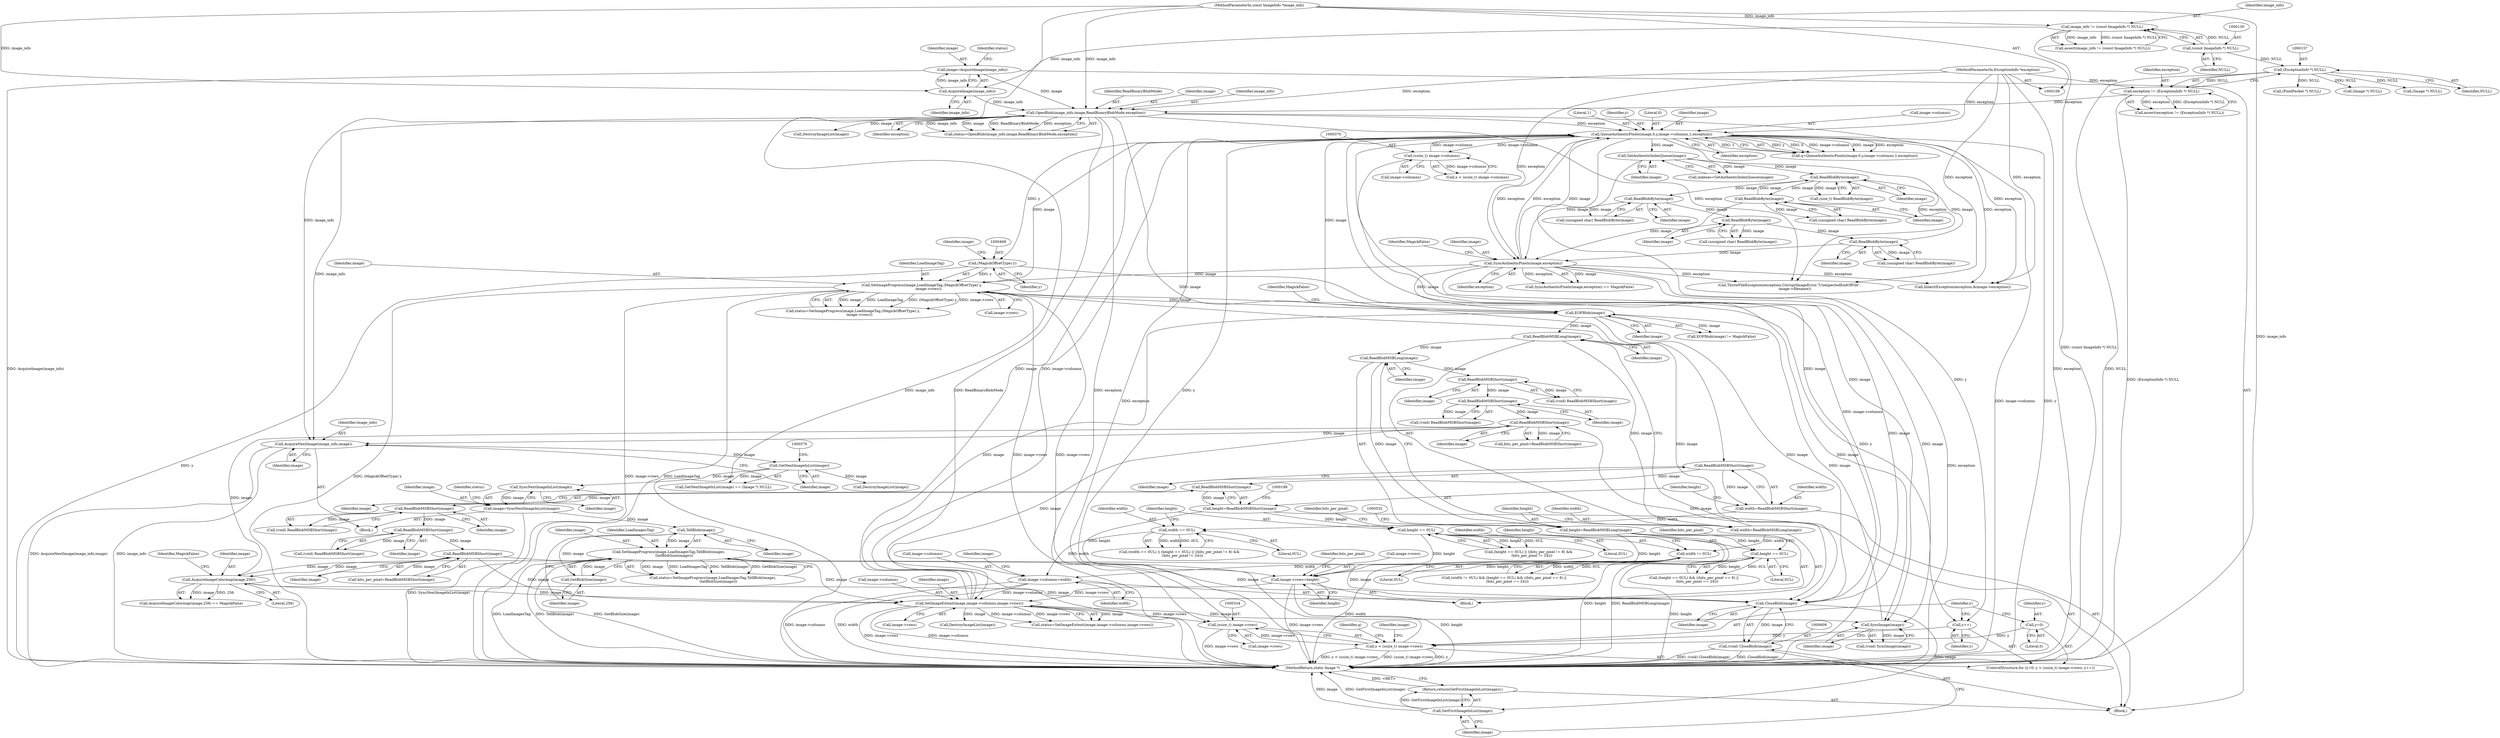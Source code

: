 digraph "0_ImageMagick_f6e9d0d9955e85bdd7540b251cd50d598dacc5e6_47@pointer" {
"1000610" [label="(Call,CloseBlob(image))"];
"1000343" [label="(Call,QueueAuthenticPixels(image,0,y,image->columns,1,exception))"];
"1000464" [label="(Call,SetImageProgress(image,LoadImageTag,(MagickOffsetType) y,\n            image->rows))"];
"1000448" [label="(Call,SyncAuthenticPixels(image,exception))"];
"1000397" [label="(Call,ReadBlobByte(image))"];
"1000386" [label="(Call,ReadBlobByte(image))"];
"1000420" [label="(Call,ReadBlobByte(image))"];
"1000413" [label="(Call,ReadBlobByte(image))"];
"1000406" [label="(Call,ReadBlobByte(image))"];
"1000361" [label="(Call,GetAuthenticIndexQueue(image))"];
"1000110" [label="(MethodParameterIn,ExceptionInfo *exception)"];
"1000467" [label="(Call,(MagickOffsetType) y)"];
"1000333" [label="(Call,(ssize_t) image->rows)"];
"1000282" [label="(Call,SetImageExtent(image,image->columns,image->rows))"];
"1000207" [label="(Call,ReadBlobMSBShort(image))"];
"1000203" [label="(Call,ReadBlobMSBShort(image))"];
"1000199" [label="(Call,ReadBlobMSBShort(image))"];
"1000195" [label="(Call,ReadBlobMSBShort(image))"];
"1000191" [label="(Call,ReadBlobMSBShort(image))"];
"1000171" [label="(Call,OpenBlob(image_info,image,ReadBinaryBlobMode,exception))"];
"1000167" [label="(Call,AcquireImage(image_info))"];
"1000127" [label="(Call,image_info != (const ImageInfo *) NULL)"];
"1000109" [label="(MethodParameterIn,const ImageInfo *image_info)"];
"1000129" [label="(Call,(const ImageInfo *) NULL)"];
"1000165" [label="(Call,image=AcquireImage(image_info))"];
"1000154" [label="(Call,exception != (ExceptionInfo *) NULL)"];
"1000156" [label="(Call,(ExceptionInfo *) NULL)"];
"1000541" [label="(Call,ReadBlobMSBShort(image))"];
"1000537" [label="(Call,ReadBlobMSBShort(image))"];
"1000533" [label="(Call,ReadBlobMSBShort(image))"];
"1000529" [label="(Call,ReadBlobMSBLong(image))"];
"1000525" [label="(Call,ReadBlobMSBLong(image))"];
"1000490" [label="(Call,EOFBlob(image))"];
"1000486" [label="(Call,SyncImage(image))"];
"1000593" [label="(Call,SetImageProgress(image,LoadImagesTag,TellBlob(image),\n          GetBlobSize(image)))"];
"1000598" [label="(Call,GetBlobSize(image))"];
"1000596" [label="(Call,TellBlob(image))"];
"1000587" [label="(Call,image=SyncNextImageInList(image))"];
"1000589" [label="(Call,SyncNextImageInList(image))"];
"1000573" [label="(Call,GetNextImageInList(image))"];
"1000568" [label="(Call,AcquireNextImage(image_info,image))"];
"1000246" [label="(Call,AcquireImageColormap(image,256))"];
"1000230" [label="(Call,image->columns=width)"];
"1000547" [label="(Call,width != 0UL)"];
"1000523" [label="(Call,width=ReadBlobMSBLong(image))"];
"1000211" [label="(Call,width == 0UL)"];
"1000189" [label="(Call,width=ReadBlobMSBShort(image))"];
"1000235" [label="(Call,image->rows=height)"];
"1000193" [label="(Call,height=ReadBlobMSBShort(image))"];
"1000215" [label="(Call,height == 0UL)"];
"1000527" [label="(Call,height=ReadBlobMSBLong(image))"];
"1000551" [label="(Call,height == 0UL)"];
"1000331" [label="(Call,y < (ssize_t) image->rows)"];
"1000338" [label="(Call,y++)"];
"1000328" [label="(Call,y=0)"];
"1000369" [label="(Call,(ssize_t) image->columns)"];
"1000608" [label="(Call,(void) CloseBlob(image))"];
"1000613" [label="(Call,GetFirstImageInList(image))"];
"1000612" [label="(Return,return(GetFirstImageInList(image));)"];
"1000204" [label="(Identifier,image)"];
"1000335" [label="(Call,image->rows)"];
"1000469" [label="(Identifier,y)"];
"1000528" [label="(Identifier,height)"];
"1000170" [label="(Identifier,status)"];
"1000546" [label="(Call,(width != 0UL) && (height == 0UL) && ((bits_per_pixel == 8) ||\n      (bits_per_pixel == 24)))"];
"1000191" [label="(Call,ReadBlobMSBShort(image))"];
"1000398" [label="(Identifier,image)"];
"1000284" [label="(Call,image->columns)"];
"1000581" [label="(Call,DestroyImageList(image))"];
"1000217" [label="(Literal,0UL)"];
"1000343" [label="(Call,QueueAuthenticPixels(image,0,y,image->columns,1,exception))"];
"1000153" [label="(Call,assert(exception != (ExceptionInfo *) NULL))"];
"1000397" [label="(Call,ReadBlobByte(image))"];
"1000612" [label="(Return,return(GetFirstImageInList(image));)"];
"1000533" [label="(Call,ReadBlobMSBShort(image))"];
"1000592" [label="(Identifier,status)"];
"1000194" [label="(Identifier,height)"];
"1000597" [label="(Identifier,image)"];
"1000384" [label="(Call,(size_t) ReadBlobByte(image))"];
"1000362" [label="(Identifier,image)"];
"1000550" [label="(Call,(height == 0UL) && ((bits_per_pixel == 8) ||\n      (bits_per_pixel == 24)))"];
"1000347" [label="(Call,image->columns)"];
"1000248" [label="(Literal,256)"];
"1000154" [label="(Call,exception != (ExceptionInfo *) NULL)"];
"1000591" [label="(Call,status=SetImageProgress(image,LoadImagesTag,TellBlob(image),\n          GetBlobSize(image)))"];
"1000350" [label="(Literal,1)"];
"1000387" [label="(Identifier,image)"];
"1000190" [label="(Identifier,width)"];
"1000523" [label="(Call,width=ReadBlobMSBLong(image))"];
"1000615" [label="(MethodReturn,static Image *)"];
"1000610" [label="(Call,CloseBlob(image))"];
"1000126" [label="(Call,assert(image_info != (const ImageInfo *) NULL))"];
"1000420" [label="(Call,ReadBlobByte(image))"];
"1000613" [label="(Call,GetFirstImageInList(image))"];
"1000527" [label="(Call,height=ReadBlobMSBLong(image))"];
"1000572" [label="(Call,GetNextImageInList(image) == (Image *) NULL)"];
"1000451" [label="(Identifier,MagickFalse)"];
"1000237" [label="(Identifier,image)"];
"1000570" [label="(Identifier,image)"];
"1000542" [label="(Identifier,image)"];
"1000491" [label="(Identifier,image)"];
"1000369" [label="(Call,(ssize_t) image->columns)"];
"1000573" [label="(Call,GetNextImageInList(image))"];
"1000574" [label="(Identifier,image)"];
"1000524" [label="(Identifier,width)"];
"1000406" [label="(Call,ReadBlobByte(image))"];
"1000551" [label="(Call,height == 0UL)"];
"1000213" [label="(Literal,0UL)"];
"1000448" [label="(Call,SyncAuthenticPixels(image,exception))"];
"1000165" [label="(Call,image=AcquireImage(image_info))"];
"1000567" [label="(Block,)"];
"1000590" [label="(Identifier,image)"];
"1000239" [label="(Identifier,height)"];
"1000183" [label="(Call,DestroyImageList(image))"];
"1000537" [label="(Call,ReadBlobMSBShort(image))"];
"1000193" [label="(Call,height=ReadBlobMSBShort(image))"];
"1000328" [label="(Call,y=0)"];
"1000367" [label="(Call,x < (ssize_t) image->columns)"];
"1000414" [label="(Identifier,image)"];
"1000216" [label="(Identifier,height)"];
"1000156" [label="(Call,(ExceptionInfo *) NULL)"];
"1000481" [label="(Identifier,image)"];
"1000127" [label="(Call,image_info != (const ImageInfo *) NULL)"];
"1000486" [label="(Call,SyncImage(image))"];
"1000346" [label="(Identifier,y)"];
"1000404" [label="(Call,(unsigned char) ReadBlobByte(image))"];
"1000407" [label="(Identifier,image)"];
"1000207" [label="(Call,ReadBlobMSBShort(image))"];
"1000395" [label="(Call,(unsigned char) ReadBlobByte(image))"];
"1000421" [label="(Identifier,image)"];
"1000167" [label="(Call,AcquireImage(image_info))"];
"1000345" [label="(Literal,0)"];
"1000295" [label="(Call,InheritException(exception,&image->exception))"];
"1000333" [label="(Call,(ssize_t) image->rows)"];
"1000593" [label="(Call,SetImageProgress(image,LoadImagesTag,TellBlob(image),\n          GetBlobSize(image)))"];
"1000199" [label="(Call,ReadBlobMSBShort(image))"];
"1000541" [label="(Call,ReadBlobMSBShort(image))"];
"1000192" [label="(Identifier,image)"];
"1000467" [label="(Call,(MagickOffsetType) y)"];
"1000548" [label="(Identifier,width)"];
"1000242" [label="(Identifier,bits_per_pixel)"];
"1000531" [label="(Call,(void) ReadBlobMSBShort(image))"];
"1000283" [label="(Identifier,image)"];
"1000332" [label="(Identifier,y)"];
"1000338" [label="(Call,y++)"];
"1000331" [label="(Call,y < (ssize_t) image->rows)"];
"1000208" [label="(Identifier,image)"];
"1000594" [label="(Identifier,image)"];
"1000171" [label="(Call,OpenBlob(image_info,image,ReadBinaryBlobMode,exception))"];
"1000230" [label="(Call,image->columns=width)"];
"1000215" [label="(Call,height == 0UL)"];
"1000329" [label="(Identifier,y)"];
"1000175" [label="(Identifier,exception)"];
"1000166" [label="(Identifier,image)"];
"1000492" [label="(Identifier,MagickFalse)"];
"1000247" [label="(Identifier,image)"];
"1000249" [label="(Identifier,MagickFalse)"];
"1000327" [label="(ControlStructure,for (y=0; y < (ssize_t) image->rows; y++))"];
"1000246" [label="(Call,AcquireImageColormap(image,256))"];
"1000174" [label="(Identifier,ReadBinaryBlobMode)"];
"1000196" [label="(Identifier,image)"];
"1000568" [label="(Call,AcquireNextImage(image_info,image))"];
"1000212" [label="(Identifier,width)"];
"1000539" [label="(Call,bits_per_pixel=ReadBlobMSBShort(image))"];
"1000552" [label="(Identifier,height)"];
"1000302" [label="(Call,DestroyImageList(image))"];
"1000538" [label="(Identifier,image)"];
"1000195" [label="(Call,ReadBlobMSBShort(image))"];
"1000599" [label="(Identifier,image)"];
"1000234" [label="(Identifier,width)"];
"1000614" [label="(Identifier,image)"];
"1000342" [label="(Identifier,q)"];
"1000534" [label="(Identifier,image)"];
"1000595" [label="(Identifier,LoadImagesTag)"];
"1000361" [label="(Call,GetAuthenticIndexQueue(image))"];
"1000611" [label="(Identifier,image)"];
"1000487" [label="(Identifier,image)"];
"1000490" [label="(Call,EOFBlob(image))"];
"1000351" [label="(Identifier,exception)"];
"1000339" [label="(Identifier,y)"];
"1000553" [label="(Literal,0UL)"];
"1000355" [label="(Call,(PixelPacket *) NULL)"];
"1000189" [label="(Call,width=ReadBlobMSBShort(image))"];
"1000214" [label="(Call,(height == 0UL) || ((bits_per_pixel != 8) &&\n      (bits_per_pixel != 24)))"];
"1000280" [label="(Call,status=SetImageExtent(image,image->columns,image->rows))"];
"1000205" [label="(Call,bits_per_pixel=ReadBlobMSBShort(image))"];
"1000330" [label="(Literal,0)"];
"1000129" [label="(Call,(const ImageInfo *) NULL)"];
"1000530" [label="(Identifier,image)"];
"1000110" [label="(MethodParameterIn,ExceptionInfo *exception)"];
"1000109" [label="(MethodParameterIn,const ImageInfo *image_info)"];
"1000588" [label="(Identifier,image)"];
"1000211" [label="(Call,width == 0UL)"];
"1000231" [label="(Call,image->columns)"];
"1000596" [label="(Call,TellBlob(image))"];
"1000169" [label="(Call,status=OpenBlob(image_info,image,ReadBinaryBlobMode,exception))"];
"1000484" [label="(Call,(void) SyncImage(image))"];
"1000341" [label="(Call,q=QueueAuthenticPixels(image,0,y,image->columns,1,exception))"];
"1000450" [label="(Identifier,exception)"];
"1000282" [label="(Call,SetImageExtent(image,image->columns,image->rows))"];
"1000598" [label="(Call,GetBlobSize(image))"];
"1000526" [label="(Identifier,image)"];
"1000575" [label="(Call,(Image *) NULL)"];
"1000587" [label="(Call,image=SyncNextImageInList(image))"];
"1000128" [label="(Identifier,image_info)"];
"1000471" [label="(Identifier,image)"];
"1000418" [label="(Call,(unsigned char) ReadBlobByte(image))"];
"1000235" [label="(Call,image->rows=height)"];
"1000186" [label="(Call,(Image *) NULL)"];
"1000547" [label="(Call,width != 0UL)"];
"1000489" [label="(Call,EOFBlob(image) != MagickFalse)"];
"1000197" [label="(Call,(void) ReadBlobMSBShort(image))"];
"1000359" [label="(Call,indexes=GetAuthenticIndexQueue(image))"];
"1000556" [label="(Identifier,bits_per_pixel)"];
"1000535" [label="(Call,(void) ReadBlobMSBShort(image))"];
"1000210" [label="(Call,(width == 0UL) || (height == 0UL) || ((bits_per_pixel != 8) &&\n      (bits_per_pixel != 24)))"];
"1000229" [label="(Block,)"];
"1000494" [label="(Call,ThrowFileException(exception,CorruptImageError,\"UnexpectedEndOfFile\",\n          image->filename))"];
"1000155" [label="(Identifier,exception)"];
"1000203" [label="(Call,ReadBlobMSBShort(image))"];
"1000413" [label="(Call,ReadBlobByte(image))"];
"1000201" [label="(Call,(void) ReadBlobMSBShort(image))"];
"1000465" [label="(Identifier,image)"];
"1000173" [label="(Identifier,image)"];
"1000245" [label="(Call,AcquireImageColormap(image,256) == MagickFalse)"];
"1000236" [label="(Call,image->rows)"];
"1000462" [label="(Call,status=SetImageProgress(image,LoadImageTag,(MagickOffsetType) y,\n            image->rows))"];
"1000529" [label="(Call,ReadBlobMSBLong(image))"];
"1000220" [label="(Identifier,bits_per_pixel)"];
"1000287" [label="(Call,image->rows)"];
"1000158" [label="(Identifier,NULL)"];
"1000200" [label="(Identifier,image)"];
"1000549" [label="(Literal,0UL)"];
"1000464" [label="(Call,SetImageProgress(image,LoadImageTag,(MagickOffsetType) y,\n            image->rows))"];
"1000470" [label="(Call,image->rows)"];
"1000371" [label="(Call,image->columns)"];
"1000525" [label="(Call,ReadBlobMSBLong(image))"];
"1000344" [label="(Identifier,image)"];
"1000589" [label="(Call,SyncNextImageInList(image))"];
"1000466" [label="(Identifier,LoadImageTag)"];
"1000411" [label="(Call,(unsigned char) ReadBlobByte(image))"];
"1000386" [label="(Call,ReadBlobByte(image))"];
"1000447" [label="(Call,SyncAuthenticPixels(image,exception) == MagickFalse)"];
"1000569" [label="(Identifier,image_info)"];
"1000168" [label="(Identifier,image_info)"];
"1000111" [label="(Block,)"];
"1000172" [label="(Identifier,image_info)"];
"1000449" [label="(Identifier,image)"];
"1000608" [label="(Call,(void) CloseBlob(image))"];
"1000131" [label="(Identifier,NULL)"];
"1000610" -> "1000608"  [label="AST: "];
"1000610" -> "1000611"  [label="CFG: "];
"1000611" -> "1000610"  [label="AST: "];
"1000608" -> "1000610"  [label="CFG: "];
"1000610" -> "1000608"  [label="DDG: image"];
"1000343" -> "1000610"  [label="DDG: image"];
"1000464" -> "1000610"  [label="DDG: image"];
"1000541" -> "1000610"  [label="DDG: image"];
"1000593" -> "1000610"  [label="DDG: image"];
"1000246" -> "1000610"  [label="DDG: image"];
"1000448" -> "1000610"  [label="DDG: image"];
"1000207" -> "1000610"  [label="DDG: image"];
"1000490" -> "1000610"  [label="DDG: image"];
"1000610" -> "1000613"  [label="DDG: image"];
"1000343" -> "1000341"  [label="AST: "];
"1000343" -> "1000351"  [label="CFG: "];
"1000344" -> "1000343"  [label="AST: "];
"1000345" -> "1000343"  [label="AST: "];
"1000346" -> "1000343"  [label="AST: "];
"1000347" -> "1000343"  [label="AST: "];
"1000350" -> "1000343"  [label="AST: "];
"1000351" -> "1000343"  [label="AST: "];
"1000341" -> "1000343"  [label="CFG: "];
"1000343" -> "1000615"  [label="DDG: exception"];
"1000343" -> "1000615"  [label="DDG: image->columns"];
"1000343" -> "1000615"  [label="DDG: y"];
"1000343" -> "1000295"  [label="DDG: exception"];
"1000343" -> "1000338"  [label="DDG: y"];
"1000343" -> "1000341"  [label="DDG: y"];
"1000343" -> "1000341"  [label="DDG: 0"];
"1000343" -> "1000341"  [label="DDG: image->columns"];
"1000343" -> "1000341"  [label="DDG: image"];
"1000343" -> "1000341"  [label="DDG: exception"];
"1000343" -> "1000341"  [label="DDG: 1"];
"1000464" -> "1000343"  [label="DDG: image"];
"1000448" -> "1000343"  [label="DDG: image"];
"1000448" -> "1000343"  [label="DDG: exception"];
"1000282" -> "1000343"  [label="DDG: image"];
"1000282" -> "1000343"  [label="DDG: image->columns"];
"1000331" -> "1000343"  [label="DDG: y"];
"1000369" -> "1000343"  [label="DDG: image->columns"];
"1000171" -> "1000343"  [label="DDG: exception"];
"1000110" -> "1000343"  [label="DDG: exception"];
"1000343" -> "1000361"  [label="DDG: image"];
"1000343" -> "1000369"  [label="DDG: image->columns"];
"1000343" -> "1000448"  [label="DDG: exception"];
"1000343" -> "1000467"  [label="DDG: y"];
"1000343" -> "1000486"  [label="DDG: image"];
"1000343" -> "1000490"  [label="DDG: image"];
"1000343" -> "1000494"  [label="DDG: exception"];
"1000464" -> "1000462"  [label="AST: "];
"1000464" -> "1000470"  [label="CFG: "];
"1000465" -> "1000464"  [label="AST: "];
"1000466" -> "1000464"  [label="AST: "];
"1000467" -> "1000464"  [label="AST: "];
"1000470" -> "1000464"  [label="AST: "];
"1000462" -> "1000464"  [label="CFG: "];
"1000464" -> "1000615"  [label="DDG: (MagickOffsetType) y"];
"1000464" -> "1000615"  [label="DDG: image->rows"];
"1000464" -> "1000615"  [label="DDG: LoadImageTag"];
"1000464" -> "1000333"  [label="DDG: image->rows"];
"1000464" -> "1000462"  [label="DDG: image"];
"1000464" -> "1000462"  [label="DDG: LoadImageTag"];
"1000464" -> "1000462"  [label="DDG: (MagickOffsetType) y"];
"1000464" -> "1000462"  [label="DDG: image->rows"];
"1000448" -> "1000464"  [label="DDG: image"];
"1000467" -> "1000464"  [label="DDG: y"];
"1000333" -> "1000464"  [label="DDG: image->rows"];
"1000464" -> "1000486"  [label="DDG: image"];
"1000464" -> "1000490"  [label="DDG: image"];
"1000448" -> "1000447"  [label="AST: "];
"1000448" -> "1000450"  [label="CFG: "];
"1000449" -> "1000448"  [label="AST: "];
"1000450" -> "1000448"  [label="AST: "];
"1000451" -> "1000448"  [label="CFG: "];
"1000448" -> "1000615"  [label="DDG: exception"];
"1000448" -> "1000295"  [label="DDG: exception"];
"1000448" -> "1000447"  [label="DDG: image"];
"1000448" -> "1000447"  [label="DDG: exception"];
"1000397" -> "1000448"  [label="DDG: image"];
"1000420" -> "1000448"  [label="DDG: image"];
"1000361" -> "1000448"  [label="DDG: image"];
"1000110" -> "1000448"  [label="DDG: exception"];
"1000448" -> "1000486"  [label="DDG: image"];
"1000448" -> "1000490"  [label="DDG: image"];
"1000448" -> "1000494"  [label="DDG: exception"];
"1000397" -> "1000395"  [label="AST: "];
"1000397" -> "1000398"  [label="CFG: "];
"1000398" -> "1000397"  [label="AST: "];
"1000395" -> "1000397"  [label="CFG: "];
"1000397" -> "1000386"  [label="DDG: image"];
"1000397" -> "1000395"  [label="DDG: image"];
"1000386" -> "1000397"  [label="DDG: image"];
"1000386" -> "1000384"  [label="AST: "];
"1000386" -> "1000387"  [label="CFG: "];
"1000387" -> "1000386"  [label="AST: "];
"1000384" -> "1000386"  [label="CFG: "];
"1000386" -> "1000384"  [label="DDG: image"];
"1000420" -> "1000386"  [label="DDG: image"];
"1000361" -> "1000386"  [label="DDG: image"];
"1000386" -> "1000406"  [label="DDG: image"];
"1000420" -> "1000418"  [label="AST: "];
"1000420" -> "1000421"  [label="CFG: "];
"1000421" -> "1000420"  [label="AST: "];
"1000418" -> "1000420"  [label="CFG: "];
"1000420" -> "1000418"  [label="DDG: image"];
"1000413" -> "1000420"  [label="DDG: image"];
"1000413" -> "1000411"  [label="AST: "];
"1000413" -> "1000414"  [label="CFG: "];
"1000414" -> "1000413"  [label="AST: "];
"1000411" -> "1000413"  [label="CFG: "];
"1000413" -> "1000411"  [label="DDG: image"];
"1000406" -> "1000413"  [label="DDG: image"];
"1000406" -> "1000404"  [label="AST: "];
"1000406" -> "1000407"  [label="CFG: "];
"1000407" -> "1000406"  [label="AST: "];
"1000404" -> "1000406"  [label="CFG: "];
"1000406" -> "1000404"  [label="DDG: image"];
"1000361" -> "1000359"  [label="AST: "];
"1000361" -> "1000362"  [label="CFG: "];
"1000362" -> "1000361"  [label="AST: "];
"1000359" -> "1000361"  [label="CFG: "];
"1000361" -> "1000359"  [label="DDG: image"];
"1000110" -> "1000108"  [label="AST: "];
"1000110" -> "1000615"  [label="DDG: exception"];
"1000110" -> "1000154"  [label="DDG: exception"];
"1000110" -> "1000171"  [label="DDG: exception"];
"1000110" -> "1000295"  [label="DDG: exception"];
"1000110" -> "1000494"  [label="DDG: exception"];
"1000467" -> "1000469"  [label="CFG: "];
"1000468" -> "1000467"  [label="AST: "];
"1000469" -> "1000467"  [label="AST: "];
"1000471" -> "1000467"  [label="CFG: "];
"1000467" -> "1000615"  [label="DDG: y"];
"1000467" -> "1000338"  [label="DDG: y"];
"1000333" -> "1000331"  [label="AST: "];
"1000333" -> "1000335"  [label="CFG: "];
"1000334" -> "1000333"  [label="AST: "];
"1000335" -> "1000333"  [label="AST: "];
"1000331" -> "1000333"  [label="CFG: "];
"1000333" -> "1000615"  [label="DDG: image->rows"];
"1000333" -> "1000331"  [label="DDG: image->rows"];
"1000282" -> "1000333"  [label="DDG: image->rows"];
"1000282" -> "1000280"  [label="AST: "];
"1000282" -> "1000287"  [label="CFG: "];
"1000283" -> "1000282"  [label="AST: "];
"1000284" -> "1000282"  [label="AST: "];
"1000287" -> "1000282"  [label="AST: "];
"1000280" -> "1000282"  [label="CFG: "];
"1000282" -> "1000615"  [label="DDG: image->columns"];
"1000282" -> "1000615"  [label="DDG: image->rows"];
"1000282" -> "1000280"  [label="DDG: image"];
"1000282" -> "1000280"  [label="DDG: image->columns"];
"1000282" -> "1000280"  [label="DDG: image->rows"];
"1000207" -> "1000282"  [label="DDG: image"];
"1000541" -> "1000282"  [label="DDG: image"];
"1000593" -> "1000282"  [label="DDG: image"];
"1000246" -> "1000282"  [label="DDG: image"];
"1000230" -> "1000282"  [label="DDG: image->columns"];
"1000235" -> "1000282"  [label="DDG: image->rows"];
"1000282" -> "1000302"  [label="DDG: image"];
"1000282" -> "1000486"  [label="DDG: image"];
"1000282" -> "1000490"  [label="DDG: image"];
"1000207" -> "1000205"  [label="AST: "];
"1000207" -> "1000208"  [label="CFG: "];
"1000208" -> "1000207"  [label="AST: "];
"1000205" -> "1000207"  [label="CFG: "];
"1000207" -> "1000205"  [label="DDG: image"];
"1000203" -> "1000207"  [label="DDG: image"];
"1000207" -> "1000246"  [label="DDG: image"];
"1000203" -> "1000201"  [label="AST: "];
"1000203" -> "1000204"  [label="CFG: "];
"1000204" -> "1000203"  [label="AST: "];
"1000201" -> "1000203"  [label="CFG: "];
"1000203" -> "1000201"  [label="DDG: image"];
"1000199" -> "1000203"  [label="DDG: image"];
"1000199" -> "1000197"  [label="AST: "];
"1000199" -> "1000200"  [label="CFG: "];
"1000200" -> "1000199"  [label="AST: "];
"1000197" -> "1000199"  [label="CFG: "];
"1000199" -> "1000197"  [label="DDG: image"];
"1000195" -> "1000199"  [label="DDG: image"];
"1000195" -> "1000193"  [label="AST: "];
"1000195" -> "1000196"  [label="CFG: "];
"1000196" -> "1000195"  [label="AST: "];
"1000193" -> "1000195"  [label="CFG: "];
"1000195" -> "1000193"  [label="DDG: image"];
"1000191" -> "1000195"  [label="DDG: image"];
"1000191" -> "1000189"  [label="AST: "];
"1000191" -> "1000192"  [label="CFG: "];
"1000192" -> "1000191"  [label="AST: "];
"1000189" -> "1000191"  [label="CFG: "];
"1000191" -> "1000189"  [label="DDG: image"];
"1000171" -> "1000191"  [label="DDG: image"];
"1000171" -> "1000169"  [label="AST: "];
"1000171" -> "1000175"  [label="CFG: "];
"1000172" -> "1000171"  [label="AST: "];
"1000173" -> "1000171"  [label="AST: "];
"1000174" -> "1000171"  [label="AST: "];
"1000175" -> "1000171"  [label="AST: "];
"1000169" -> "1000171"  [label="CFG: "];
"1000171" -> "1000615"  [label="DDG: image_info"];
"1000171" -> "1000615"  [label="DDG: ReadBinaryBlobMode"];
"1000171" -> "1000615"  [label="DDG: exception"];
"1000171" -> "1000169"  [label="DDG: image_info"];
"1000171" -> "1000169"  [label="DDG: image"];
"1000171" -> "1000169"  [label="DDG: ReadBinaryBlobMode"];
"1000171" -> "1000169"  [label="DDG: exception"];
"1000167" -> "1000171"  [label="DDG: image_info"];
"1000109" -> "1000171"  [label="DDG: image_info"];
"1000165" -> "1000171"  [label="DDG: image"];
"1000154" -> "1000171"  [label="DDG: exception"];
"1000171" -> "1000183"  [label="DDG: image"];
"1000171" -> "1000295"  [label="DDG: exception"];
"1000171" -> "1000494"  [label="DDG: exception"];
"1000171" -> "1000568"  [label="DDG: image_info"];
"1000167" -> "1000165"  [label="AST: "];
"1000167" -> "1000168"  [label="CFG: "];
"1000168" -> "1000167"  [label="AST: "];
"1000165" -> "1000167"  [label="CFG: "];
"1000167" -> "1000165"  [label="DDG: image_info"];
"1000127" -> "1000167"  [label="DDG: image_info"];
"1000109" -> "1000167"  [label="DDG: image_info"];
"1000127" -> "1000126"  [label="AST: "];
"1000127" -> "1000129"  [label="CFG: "];
"1000128" -> "1000127"  [label="AST: "];
"1000129" -> "1000127"  [label="AST: "];
"1000126" -> "1000127"  [label="CFG: "];
"1000127" -> "1000615"  [label="DDG: (const ImageInfo *) NULL"];
"1000127" -> "1000126"  [label="DDG: image_info"];
"1000127" -> "1000126"  [label="DDG: (const ImageInfo *) NULL"];
"1000109" -> "1000127"  [label="DDG: image_info"];
"1000129" -> "1000127"  [label="DDG: NULL"];
"1000109" -> "1000108"  [label="AST: "];
"1000109" -> "1000615"  [label="DDG: image_info"];
"1000109" -> "1000568"  [label="DDG: image_info"];
"1000129" -> "1000131"  [label="CFG: "];
"1000130" -> "1000129"  [label="AST: "];
"1000131" -> "1000129"  [label="AST: "];
"1000129" -> "1000156"  [label="DDG: NULL"];
"1000165" -> "1000111"  [label="AST: "];
"1000166" -> "1000165"  [label="AST: "];
"1000170" -> "1000165"  [label="CFG: "];
"1000165" -> "1000615"  [label="DDG: AcquireImage(image_info)"];
"1000154" -> "1000153"  [label="AST: "];
"1000154" -> "1000156"  [label="CFG: "];
"1000155" -> "1000154"  [label="AST: "];
"1000156" -> "1000154"  [label="AST: "];
"1000153" -> "1000154"  [label="CFG: "];
"1000154" -> "1000615"  [label="DDG: (ExceptionInfo *) NULL"];
"1000154" -> "1000153"  [label="DDG: exception"];
"1000154" -> "1000153"  [label="DDG: (ExceptionInfo *) NULL"];
"1000156" -> "1000154"  [label="DDG: NULL"];
"1000156" -> "1000158"  [label="CFG: "];
"1000157" -> "1000156"  [label="AST: "];
"1000158" -> "1000156"  [label="AST: "];
"1000156" -> "1000615"  [label="DDG: NULL"];
"1000156" -> "1000186"  [label="DDG: NULL"];
"1000156" -> "1000355"  [label="DDG: NULL"];
"1000156" -> "1000575"  [label="DDG: NULL"];
"1000541" -> "1000539"  [label="AST: "];
"1000541" -> "1000542"  [label="CFG: "];
"1000542" -> "1000541"  [label="AST: "];
"1000539" -> "1000541"  [label="CFG: "];
"1000541" -> "1000246"  [label="DDG: image"];
"1000541" -> "1000539"  [label="DDG: image"];
"1000537" -> "1000541"  [label="DDG: image"];
"1000541" -> "1000568"  [label="DDG: image"];
"1000537" -> "1000535"  [label="AST: "];
"1000537" -> "1000538"  [label="CFG: "];
"1000538" -> "1000537"  [label="AST: "];
"1000535" -> "1000537"  [label="CFG: "];
"1000537" -> "1000535"  [label="DDG: image"];
"1000533" -> "1000537"  [label="DDG: image"];
"1000533" -> "1000531"  [label="AST: "];
"1000533" -> "1000534"  [label="CFG: "];
"1000534" -> "1000533"  [label="AST: "];
"1000531" -> "1000533"  [label="CFG: "];
"1000533" -> "1000531"  [label="DDG: image"];
"1000529" -> "1000533"  [label="DDG: image"];
"1000529" -> "1000527"  [label="AST: "];
"1000529" -> "1000530"  [label="CFG: "];
"1000530" -> "1000529"  [label="AST: "];
"1000527" -> "1000529"  [label="CFG: "];
"1000529" -> "1000527"  [label="DDG: image"];
"1000525" -> "1000529"  [label="DDG: image"];
"1000525" -> "1000523"  [label="AST: "];
"1000525" -> "1000526"  [label="CFG: "];
"1000526" -> "1000525"  [label="AST: "];
"1000523" -> "1000525"  [label="CFG: "];
"1000525" -> "1000523"  [label="DDG: image"];
"1000490" -> "1000525"  [label="DDG: image"];
"1000490" -> "1000489"  [label="AST: "];
"1000490" -> "1000491"  [label="CFG: "];
"1000491" -> "1000490"  [label="AST: "];
"1000492" -> "1000490"  [label="CFG: "];
"1000490" -> "1000489"  [label="DDG: image"];
"1000486" -> "1000490"  [label="DDG: image"];
"1000486" -> "1000484"  [label="AST: "];
"1000486" -> "1000487"  [label="CFG: "];
"1000487" -> "1000486"  [label="AST: "];
"1000484" -> "1000486"  [label="CFG: "];
"1000486" -> "1000484"  [label="DDG: image"];
"1000593" -> "1000591"  [label="AST: "];
"1000593" -> "1000598"  [label="CFG: "];
"1000594" -> "1000593"  [label="AST: "];
"1000595" -> "1000593"  [label="AST: "];
"1000596" -> "1000593"  [label="AST: "];
"1000598" -> "1000593"  [label="AST: "];
"1000591" -> "1000593"  [label="CFG: "];
"1000593" -> "1000615"  [label="DDG: GetBlobSize(image)"];
"1000593" -> "1000615"  [label="DDG: LoadImagesTag"];
"1000593" -> "1000615"  [label="DDG: TellBlob(image)"];
"1000593" -> "1000246"  [label="DDG: image"];
"1000593" -> "1000591"  [label="DDG: image"];
"1000593" -> "1000591"  [label="DDG: LoadImagesTag"];
"1000593" -> "1000591"  [label="DDG: TellBlob(image)"];
"1000593" -> "1000591"  [label="DDG: GetBlobSize(image)"];
"1000598" -> "1000593"  [label="DDG: image"];
"1000596" -> "1000593"  [label="DDG: image"];
"1000598" -> "1000599"  [label="CFG: "];
"1000599" -> "1000598"  [label="AST: "];
"1000596" -> "1000598"  [label="DDG: image"];
"1000596" -> "1000597"  [label="CFG: "];
"1000597" -> "1000596"  [label="AST: "];
"1000599" -> "1000596"  [label="CFG: "];
"1000587" -> "1000596"  [label="DDG: image"];
"1000587" -> "1000567"  [label="AST: "];
"1000587" -> "1000589"  [label="CFG: "];
"1000588" -> "1000587"  [label="AST: "];
"1000589" -> "1000587"  [label="AST: "];
"1000592" -> "1000587"  [label="CFG: "];
"1000587" -> "1000615"  [label="DDG: SyncNextImageInList(image)"];
"1000589" -> "1000587"  [label="DDG: image"];
"1000589" -> "1000590"  [label="CFG: "];
"1000590" -> "1000589"  [label="AST: "];
"1000573" -> "1000589"  [label="DDG: image"];
"1000573" -> "1000572"  [label="AST: "];
"1000573" -> "1000574"  [label="CFG: "];
"1000574" -> "1000573"  [label="AST: "];
"1000576" -> "1000573"  [label="CFG: "];
"1000573" -> "1000572"  [label="DDG: image"];
"1000568" -> "1000573"  [label="DDG: image"];
"1000573" -> "1000581"  [label="DDG: image"];
"1000568" -> "1000567"  [label="AST: "];
"1000568" -> "1000570"  [label="CFG: "];
"1000569" -> "1000568"  [label="AST: "];
"1000570" -> "1000568"  [label="AST: "];
"1000574" -> "1000568"  [label="CFG: "];
"1000568" -> "1000615"  [label="DDG: AcquireNextImage(image_info,image)"];
"1000568" -> "1000615"  [label="DDG: image_info"];
"1000246" -> "1000245"  [label="AST: "];
"1000246" -> "1000248"  [label="CFG: "];
"1000247" -> "1000246"  [label="AST: "];
"1000248" -> "1000246"  [label="AST: "];
"1000249" -> "1000246"  [label="CFG: "];
"1000246" -> "1000245"  [label="DDG: image"];
"1000246" -> "1000245"  [label="DDG: 256"];
"1000230" -> "1000229"  [label="AST: "];
"1000230" -> "1000234"  [label="CFG: "];
"1000231" -> "1000230"  [label="AST: "];
"1000234" -> "1000230"  [label="AST: "];
"1000237" -> "1000230"  [label="CFG: "];
"1000230" -> "1000615"  [label="DDG: image->columns"];
"1000230" -> "1000615"  [label="DDG: width"];
"1000547" -> "1000230"  [label="DDG: width"];
"1000211" -> "1000230"  [label="DDG: width"];
"1000547" -> "1000546"  [label="AST: "];
"1000547" -> "1000549"  [label="CFG: "];
"1000548" -> "1000547"  [label="AST: "];
"1000549" -> "1000547"  [label="AST: "];
"1000552" -> "1000547"  [label="CFG: "];
"1000546" -> "1000547"  [label="CFG: "];
"1000547" -> "1000615"  [label="DDG: width"];
"1000547" -> "1000546"  [label="DDG: width"];
"1000547" -> "1000546"  [label="DDG: 0UL"];
"1000523" -> "1000547"  [label="DDG: width"];
"1000523" -> "1000229"  [label="AST: "];
"1000524" -> "1000523"  [label="AST: "];
"1000528" -> "1000523"  [label="CFG: "];
"1000211" -> "1000210"  [label="AST: "];
"1000211" -> "1000213"  [label="CFG: "];
"1000212" -> "1000211"  [label="AST: "];
"1000213" -> "1000211"  [label="AST: "];
"1000216" -> "1000211"  [label="CFG: "];
"1000210" -> "1000211"  [label="CFG: "];
"1000211" -> "1000210"  [label="DDG: width"];
"1000211" -> "1000210"  [label="DDG: 0UL"];
"1000189" -> "1000211"  [label="DDG: width"];
"1000189" -> "1000111"  [label="AST: "];
"1000190" -> "1000189"  [label="AST: "];
"1000194" -> "1000189"  [label="CFG: "];
"1000235" -> "1000229"  [label="AST: "];
"1000235" -> "1000239"  [label="CFG: "];
"1000236" -> "1000235"  [label="AST: "];
"1000239" -> "1000235"  [label="AST: "];
"1000242" -> "1000235"  [label="CFG: "];
"1000235" -> "1000615"  [label="DDG: image->rows"];
"1000235" -> "1000615"  [label="DDG: height"];
"1000193" -> "1000235"  [label="DDG: height"];
"1000215" -> "1000235"  [label="DDG: height"];
"1000527" -> "1000235"  [label="DDG: height"];
"1000551" -> "1000235"  [label="DDG: height"];
"1000193" -> "1000111"  [label="AST: "];
"1000194" -> "1000193"  [label="AST: "];
"1000198" -> "1000193"  [label="CFG: "];
"1000193" -> "1000215"  [label="DDG: height"];
"1000215" -> "1000214"  [label="AST: "];
"1000215" -> "1000217"  [label="CFG: "];
"1000216" -> "1000215"  [label="AST: "];
"1000217" -> "1000215"  [label="AST: "];
"1000220" -> "1000215"  [label="CFG: "];
"1000214" -> "1000215"  [label="CFG: "];
"1000215" -> "1000214"  [label="DDG: height"];
"1000215" -> "1000214"  [label="DDG: 0UL"];
"1000527" -> "1000229"  [label="AST: "];
"1000528" -> "1000527"  [label="AST: "];
"1000532" -> "1000527"  [label="CFG: "];
"1000527" -> "1000615"  [label="DDG: height"];
"1000527" -> "1000615"  [label="DDG: ReadBlobMSBLong(image)"];
"1000527" -> "1000551"  [label="DDG: height"];
"1000551" -> "1000550"  [label="AST: "];
"1000551" -> "1000553"  [label="CFG: "];
"1000552" -> "1000551"  [label="AST: "];
"1000553" -> "1000551"  [label="AST: "];
"1000556" -> "1000551"  [label="CFG: "];
"1000550" -> "1000551"  [label="CFG: "];
"1000551" -> "1000615"  [label="DDG: height"];
"1000551" -> "1000550"  [label="DDG: height"];
"1000551" -> "1000550"  [label="DDG: 0UL"];
"1000331" -> "1000327"  [label="AST: "];
"1000332" -> "1000331"  [label="AST: "];
"1000342" -> "1000331"  [label="CFG: "];
"1000481" -> "1000331"  [label="CFG: "];
"1000331" -> "1000615"  [label="DDG: y < (ssize_t) image->rows"];
"1000331" -> "1000615"  [label="DDG: (ssize_t) image->rows"];
"1000331" -> "1000615"  [label="DDG: y"];
"1000338" -> "1000331"  [label="DDG: y"];
"1000328" -> "1000331"  [label="DDG: y"];
"1000338" -> "1000327"  [label="AST: "];
"1000338" -> "1000339"  [label="CFG: "];
"1000339" -> "1000338"  [label="AST: "];
"1000332" -> "1000338"  [label="CFG: "];
"1000328" -> "1000327"  [label="AST: "];
"1000328" -> "1000330"  [label="CFG: "];
"1000329" -> "1000328"  [label="AST: "];
"1000330" -> "1000328"  [label="AST: "];
"1000332" -> "1000328"  [label="CFG: "];
"1000369" -> "1000367"  [label="AST: "];
"1000369" -> "1000371"  [label="CFG: "];
"1000370" -> "1000369"  [label="AST: "];
"1000371" -> "1000369"  [label="AST: "];
"1000367" -> "1000369"  [label="CFG: "];
"1000369" -> "1000615"  [label="DDG: image->columns"];
"1000369" -> "1000367"  [label="DDG: image->columns"];
"1000608" -> "1000111"  [label="AST: "];
"1000609" -> "1000608"  [label="AST: "];
"1000614" -> "1000608"  [label="CFG: "];
"1000608" -> "1000615"  [label="DDG: CloseBlob(image)"];
"1000608" -> "1000615"  [label="DDG: (void) CloseBlob(image)"];
"1000613" -> "1000612"  [label="AST: "];
"1000613" -> "1000614"  [label="CFG: "];
"1000614" -> "1000613"  [label="AST: "];
"1000612" -> "1000613"  [label="CFG: "];
"1000613" -> "1000615"  [label="DDG: image"];
"1000613" -> "1000615"  [label="DDG: GetFirstImageInList(image)"];
"1000613" -> "1000612"  [label="DDG: GetFirstImageInList(image)"];
"1000612" -> "1000111"  [label="AST: "];
"1000615" -> "1000612"  [label="CFG: "];
"1000612" -> "1000615"  [label="DDG: <RET>"];
}
